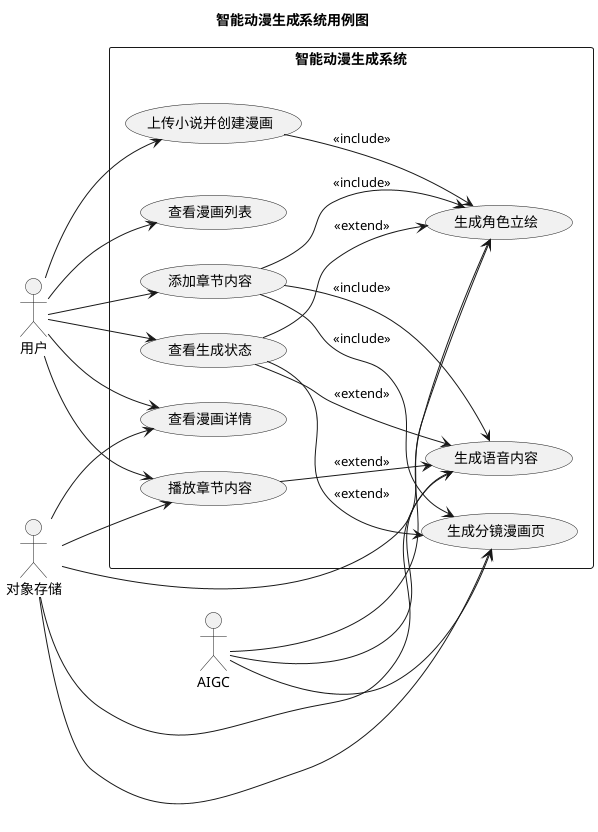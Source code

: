 @startuml 用例图
title 智能动漫生成系统用例图

left to right direction

actor 用户 as User
actor "AIGC" as AIService
actor "对象存储" as Storage

rectangle "智能动漫生成系统" as System {
  usecase "上传小说并创建漫画" as UC_CreateComic
  usecase "查看漫画列表" as UC_ListComics
  usecase "查看漫画详情" as UC_ViewComic
  usecase "添加章节内容" as UC_AddSection
  usecase "播放章节内容" as UC_PlaySection
  usecase "查看生成状态" as UC_ViewStatus
  usecase "生成角色立绘" as UC_GenCharacter
  usecase "生成分镜漫画页" as UC_GenStoryboard
  usecase "生成语音内容" as UC_GenAudio
}

User --> UC_CreateComic
User --> UC_ListComics
User --> UC_ViewComic
User --> UC_AddSection
User --> UC_PlaySection
User --> UC_ViewStatus

UC_CreateComic --> UC_GenCharacter : <<include>>
UC_AddSection --> UC_GenCharacter : <<include>>
UC_AddSection --> UC_GenStoryboard : <<include>>
UC_AddSection --> UC_GenAudio : <<include>>
UC_PlaySection --> UC_GenAudio : <<extend>>
UC_ViewStatus --> UC_GenCharacter : <<extend>>
UC_ViewStatus --> UC_GenStoryboard : <<extend>>
UC_ViewStatus --> UC_GenAudio : <<extend>>

AIService --> UC_GenCharacter
AIService --> UC_GenStoryboard
AIService --> UC_GenAudio

Storage --> UC_GenCharacter
Storage --> UC_GenStoryboard
Storage --> UC_GenAudio
Storage --> UC_PlaySection
Storage --> UC_ViewComic

@enduml

